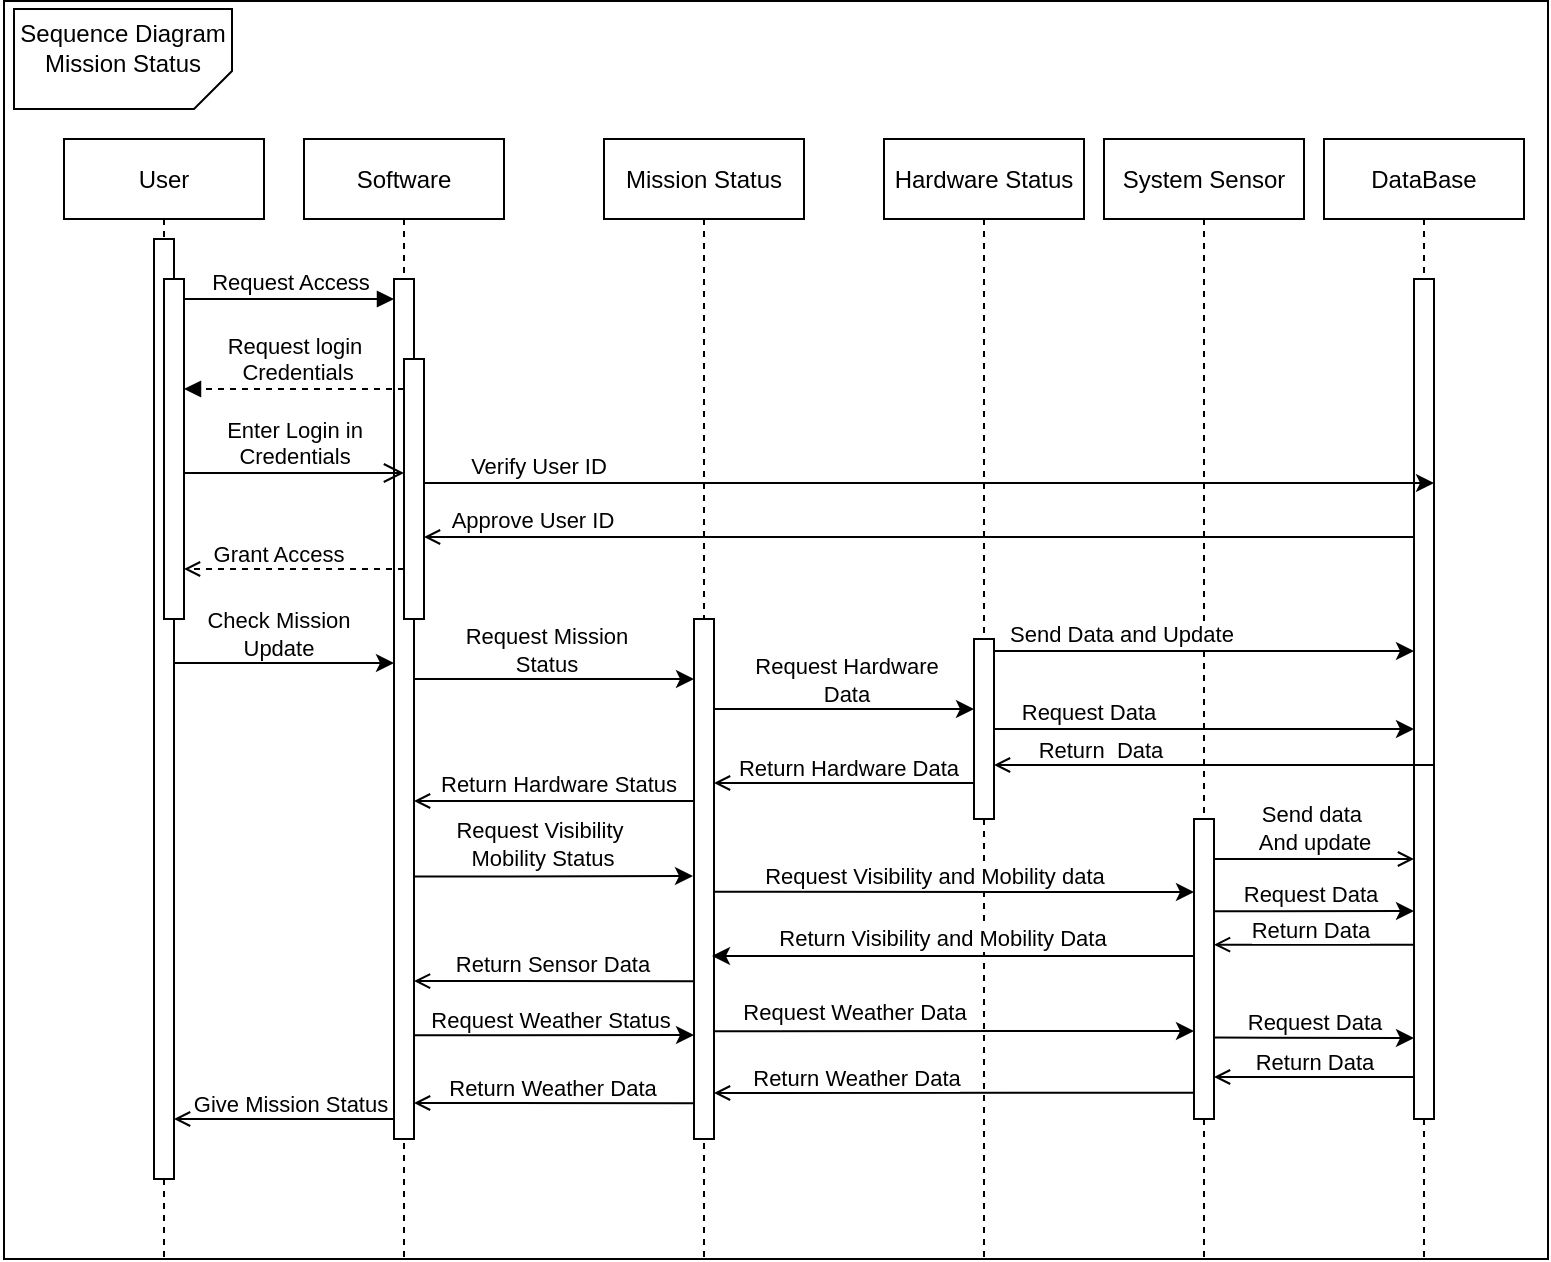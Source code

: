 <mxfile version="22.0.5" type="google">
  <diagram name="Page-1" id="2YBvvXClWsGukQMizWep">
    <mxGraphModel grid="0" page="1" gridSize="10" guides="1" tooltips="1" connect="1" arrows="1" fold="1" pageScale="1" pageWidth="850" pageHeight="1100" math="0" shadow="0">
      <root>
        <mxCell id="0" />
        <mxCell id="1" parent="0" />
        <mxCell id="UQ7txg1qopWhp1Ey1IJB-114" value="" style="rounded=0;whiteSpace=wrap;html=1;" vertex="1" parent="1">
          <mxGeometry x="29" y="44.5" width="772" height="629" as="geometry" />
        </mxCell>
        <mxCell id="aM9ryv3xv72pqoxQDRHE-1" value="User" style="shape=umlLifeline;perimeter=lifelinePerimeter;whiteSpace=wrap;html=1;container=0;dropTarget=0;collapsible=0;recursiveResize=0;outlineConnect=0;portConstraint=eastwest;newEdgeStyle={&quot;edgeStyle&quot;:&quot;elbowEdgeStyle&quot;,&quot;elbow&quot;:&quot;vertical&quot;,&quot;curved&quot;:0,&quot;rounded&quot;:0};" vertex="1" parent="1">
          <mxGeometry x="59" y="113.5" width="100" height="560" as="geometry" />
        </mxCell>
        <mxCell id="aM9ryv3xv72pqoxQDRHE-2" value="" style="html=1;points=[];perimeter=orthogonalPerimeter;outlineConnect=0;targetShapes=umlLifeline;portConstraint=eastwest;newEdgeStyle={&quot;edgeStyle&quot;:&quot;elbowEdgeStyle&quot;,&quot;elbow&quot;:&quot;vertical&quot;,&quot;curved&quot;:0,&quot;rounded&quot;:0};" vertex="1" parent="aM9ryv3xv72pqoxQDRHE-1">
          <mxGeometry x="45" y="50" width="10" height="470" as="geometry" />
        </mxCell>
        <mxCell id="aM9ryv3xv72pqoxQDRHE-4" value="" style="html=1;points=[];perimeter=orthogonalPerimeter;outlineConnect=0;targetShapes=umlLifeline;portConstraint=eastwest;newEdgeStyle={&quot;edgeStyle&quot;:&quot;elbowEdgeStyle&quot;,&quot;elbow&quot;:&quot;vertical&quot;,&quot;curved&quot;:0,&quot;rounded&quot;:0};" vertex="1" parent="aM9ryv3xv72pqoxQDRHE-1">
          <mxGeometry x="50" y="70" width="10" height="170" as="geometry" />
        </mxCell>
        <mxCell id="aM9ryv3xv72pqoxQDRHE-5" value="Software" style="shape=umlLifeline;perimeter=lifelinePerimeter;whiteSpace=wrap;html=1;container=0;dropTarget=0;collapsible=0;recursiveResize=0;outlineConnect=0;portConstraint=eastwest;newEdgeStyle={&quot;edgeStyle&quot;:&quot;elbowEdgeStyle&quot;,&quot;elbow&quot;:&quot;vertical&quot;,&quot;curved&quot;:0,&quot;rounded&quot;:0};" vertex="1" parent="1">
          <mxGeometry x="179" y="113.5" width="100" height="560" as="geometry" />
        </mxCell>
        <mxCell id="aM9ryv3xv72pqoxQDRHE-6" value="" style="html=1;points=[];perimeter=orthogonalPerimeter;outlineConnect=0;targetShapes=umlLifeline;portConstraint=eastwest;newEdgeStyle={&quot;edgeStyle&quot;:&quot;elbowEdgeStyle&quot;,&quot;elbow&quot;:&quot;vertical&quot;,&quot;curved&quot;:0,&quot;rounded&quot;:0};" vertex="1" parent="aM9ryv3xv72pqoxQDRHE-5">
          <mxGeometry x="45" y="70" width="10" height="430" as="geometry" />
        </mxCell>
        <mxCell id="UQ7txg1qopWhp1Ey1IJB-25" style="edgeStyle=elbowEdgeStyle;rounded=0;orthogonalLoop=1;jettySize=auto;html=1;elbow=vertical;curved=0;" edge="1" parent="aM9ryv3xv72pqoxQDRHE-5" source="UQ7txg1qopWhp1Ey1IJB-14" target="aM9ryv3xv72pqoxQDRHE-5">
          <mxGeometry relative="1" as="geometry" />
        </mxCell>
        <mxCell id="UQ7txg1qopWhp1Ey1IJB-14" value="" style="html=1;points=[];perimeter=orthogonalPerimeter;outlineConnect=0;targetShapes=umlLifeline;portConstraint=eastwest;newEdgeStyle={&quot;edgeStyle&quot;:&quot;elbowEdgeStyle&quot;,&quot;elbow&quot;:&quot;vertical&quot;,&quot;curved&quot;:0,&quot;rounded&quot;:0};" vertex="1" parent="aM9ryv3xv72pqoxQDRHE-5">
          <mxGeometry x="50" y="110" width="10" height="130" as="geometry" />
        </mxCell>
        <mxCell id="aM9ryv3xv72pqoxQDRHE-7" value="Request Access" style="html=1;verticalAlign=bottom;endArrow=block;edgeStyle=elbowEdgeStyle;elbow=vertical;curved=0;rounded=0;" edge="1" parent="1" target="aM9ryv3xv72pqoxQDRHE-6">
          <mxGeometry relative="1" as="geometry">
            <mxPoint x="119" y="193.5" as="sourcePoint" />
            <Array as="points">
              <mxPoint x="159" y="193.5" />
            </Array>
          </mxGeometry>
        </mxCell>
        <mxCell id="aM9ryv3xv72pqoxQDRHE-9" value="Request login&lt;br&gt;&amp;nbsp;Credentials" style="html=1;verticalAlign=bottom;endArrow=block;edgeStyle=elbowEdgeStyle;elbow=vertical;curved=0;rounded=0;dashed=1;" edge="1" parent="1">
          <mxGeometry relative="1" as="geometry">
            <mxPoint x="229" y="238.5" as="sourcePoint" />
            <Array as="points">
              <mxPoint x="169" y="238.5" />
            </Array>
            <mxPoint x="119" y="238.5" as="targetPoint" />
          </mxGeometry>
        </mxCell>
        <mxCell id="aM9ryv3xv72pqoxQDRHE-10" value="Enter Login in &lt;br&gt;Credentials" style="html=1;verticalAlign=bottom;endArrow=open;endSize=8;edgeStyle=elbowEdgeStyle;elbow=vertical;curved=0;rounded=0;" edge="1" parent="1" source="aM9ryv3xv72pqoxQDRHE-4">
          <mxGeometry relative="1" as="geometry">
            <mxPoint x="229" y="280.5" as="targetPoint" />
            <Array as="points">
              <mxPoint x="159" y="280.5" />
            </Array>
            <mxPoint x="129" y="280.5" as="sourcePoint" />
          </mxGeometry>
        </mxCell>
        <mxCell id="UQ7txg1qopWhp1Ey1IJB-1" value="DataBase" style="shape=umlLifeline;perimeter=lifelinePerimeter;whiteSpace=wrap;html=1;container=0;dropTarget=0;collapsible=0;recursiveResize=0;outlineConnect=0;portConstraint=eastwest;newEdgeStyle={&quot;edgeStyle&quot;:&quot;elbowEdgeStyle&quot;,&quot;elbow&quot;:&quot;vertical&quot;,&quot;curved&quot;:0,&quot;rounded&quot;:0};" vertex="1" parent="1">
          <mxGeometry x="689" y="113.5" width="100" height="560" as="geometry" />
        </mxCell>
        <mxCell id="UQ7txg1qopWhp1Ey1IJB-2" value="" style="html=1;points=[];perimeter=orthogonalPerimeter;outlineConnect=0;targetShapes=umlLifeline;portConstraint=eastwest;newEdgeStyle={&quot;edgeStyle&quot;:&quot;elbowEdgeStyle&quot;,&quot;elbow&quot;:&quot;vertical&quot;,&quot;curved&quot;:0,&quot;rounded&quot;:0};" vertex="1" parent="UQ7txg1qopWhp1Ey1IJB-1">
          <mxGeometry x="45" y="70" width="10" height="420" as="geometry" />
        </mxCell>
        <mxCell id="UQ7txg1qopWhp1Ey1IJB-3" value="Mission Status" style="shape=umlLifeline;perimeter=lifelinePerimeter;whiteSpace=wrap;html=1;container=0;dropTarget=0;collapsible=0;recursiveResize=0;outlineConnect=0;portConstraint=eastwest;newEdgeStyle={&quot;edgeStyle&quot;:&quot;elbowEdgeStyle&quot;,&quot;elbow&quot;:&quot;vertical&quot;,&quot;curved&quot;:0,&quot;rounded&quot;:0};" vertex="1" parent="1">
          <mxGeometry x="329" y="113.5" width="100" height="560" as="geometry" />
        </mxCell>
        <mxCell id="UQ7txg1qopWhp1Ey1IJB-4" value="" style="html=1;points=[];perimeter=orthogonalPerimeter;outlineConnect=0;targetShapes=umlLifeline;portConstraint=eastwest;newEdgeStyle={&quot;edgeStyle&quot;:&quot;elbowEdgeStyle&quot;,&quot;elbow&quot;:&quot;vertical&quot;,&quot;curved&quot;:0,&quot;rounded&quot;:0};" vertex="1" parent="UQ7txg1qopWhp1Ey1IJB-3">
          <mxGeometry x="45" y="240" width="10" height="260" as="geometry" />
        </mxCell>
        <mxCell id="UQ7txg1qopWhp1Ey1IJB-5" value="Hardware Status" style="shape=umlLifeline;perimeter=lifelinePerimeter;whiteSpace=wrap;html=1;container=0;dropTarget=0;collapsible=0;recursiveResize=0;outlineConnect=0;portConstraint=eastwest;newEdgeStyle={&quot;edgeStyle&quot;:&quot;elbowEdgeStyle&quot;,&quot;elbow&quot;:&quot;vertical&quot;,&quot;curved&quot;:0,&quot;rounded&quot;:0};" vertex="1" parent="1">
          <mxGeometry x="469" y="113.5" width="100" height="560" as="geometry" />
        </mxCell>
        <mxCell id="UQ7txg1qopWhp1Ey1IJB-6" value="" style="html=1;points=[];perimeter=orthogonalPerimeter;outlineConnect=0;targetShapes=umlLifeline;portConstraint=eastwest;newEdgeStyle={&quot;edgeStyle&quot;:&quot;elbowEdgeStyle&quot;,&quot;elbow&quot;:&quot;vertical&quot;,&quot;curved&quot;:0,&quot;rounded&quot;:0};" vertex="1" parent="UQ7txg1qopWhp1Ey1IJB-5">
          <mxGeometry x="45" y="250" width="10" height="90" as="geometry" />
        </mxCell>
        <mxCell id="UQ7txg1qopWhp1Ey1IJB-11" value="System Sensor" style="shape=umlLifeline;perimeter=lifelinePerimeter;whiteSpace=wrap;html=1;container=0;dropTarget=0;collapsible=0;recursiveResize=0;outlineConnect=0;portConstraint=eastwest;newEdgeStyle={&quot;edgeStyle&quot;:&quot;elbowEdgeStyle&quot;,&quot;elbow&quot;:&quot;vertical&quot;,&quot;curved&quot;:0,&quot;rounded&quot;:0};" vertex="1" parent="1">
          <mxGeometry x="579" y="113.5" width="100" height="560" as="geometry" />
        </mxCell>
        <mxCell id="UQ7txg1qopWhp1Ey1IJB-90" style="edgeStyle=elbowEdgeStyle;rounded=0;orthogonalLoop=1;jettySize=auto;html=1;elbow=vertical;curved=0;" edge="1" parent="UQ7txg1qopWhp1Ey1IJB-11" source="UQ7txg1qopWhp1Ey1IJB-12" target="UQ7txg1qopWhp1Ey1IJB-11">
          <mxGeometry relative="1" as="geometry" />
        </mxCell>
        <mxCell id="UQ7txg1qopWhp1Ey1IJB-12" value="" style="html=1;points=[];perimeter=orthogonalPerimeter;outlineConnect=0;targetShapes=umlLifeline;portConstraint=eastwest;newEdgeStyle={&quot;edgeStyle&quot;:&quot;elbowEdgeStyle&quot;,&quot;elbow&quot;:&quot;vertical&quot;,&quot;curved&quot;:0,&quot;rounded&quot;:0};" vertex="1" parent="UQ7txg1qopWhp1Ey1IJB-11">
          <mxGeometry x="45" y="340" width="10" height="150" as="geometry" />
        </mxCell>
        <mxCell id="UQ7txg1qopWhp1Ey1IJB-16" style="rounded=0;orthogonalLoop=1;jettySize=auto;html=1;elbow=horizontal;" edge="1" parent="1">
          <mxGeometry relative="1" as="geometry">
            <mxPoint x="239" y="285.5" as="sourcePoint" />
            <mxPoint x="744" y="285.5" as="targetPoint" />
          </mxGeometry>
        </mxCell>
        <mxCell id="UQ7txg1qopWhp1Ey1IJB-60" value="Verify User ID" style="edgeLabel;html=1;align=center;verticalAlign=middle;resizable=0;points=[];" connectable="0" vertex="1" parent="UQ7txg1qopWhp1Ey1IJB-16">
          <mxGeometry x="-0.777" y="2" relative="1" as="geometry">
            <mxPoint y="-7" as="offset" />
          </mxGeometry>
        </mxCell>
        <mxCell id="UQ7txg1qopWhp1Ey1IJB-20" style="edgeStyle=elbowEdgeStyle;rounded=0;orthogonalLoop=1;jettySize=auto;html=1;elbow=vertical;curved=0;endArrow=open;endFill=0;" edge="1" parent="1">
          <mxGeometry relative="1" as="geometry">
            <mxPoint x="734" y="312.5" as="sourcePoint" />
            <mxPoint x="239" y="312.5" as="targetPoint" />
            <Array as="points">
              <mxPoint x="558.9" y="312.5" />
            </Array>
          </mxGeometry>
        </mxCell>
        <mxCell id="UQ7txg1qopWhp1Ey1IJB-59" value="Approve User ID" style="edgeLabel;html=1;align=center;verticalAlign=middle;resizable=0;points=[];" connectable="0" vertex="1" parent="UQ7txg1qopWhp1Ey1IJB-20">
          <mxGeometry x="0.786" y="1" relative="1" as="geometry">
            <mxPoint x="1" y="-10" as="offset" />
          </mxGeometry>
        </mxCell>
        <mxCell id="UQ7txg1qopWhp1Ey1IJB-26" style="edgeStyle=elbowEdgeStyle;rounded=0;orthogonalLoop=1;jettySize=auto;html=1;elbow=vertical;curved=0;dashed=1;endArrow=open;endFill=0;" edge="1" parent="1">
          <mxGeometry relative="1" as="geometry">
            <mxPoint x="229" y="328.5" as="sourcePoint" />
            <mxPoint x="119" y="328.5" as="targetPoint" />
            <Array as="points">
              <mxPoint x="169" y="328.5" />
            </Array>
          </mxGeometry>
        </mxCell>
        <mxCell id="UQ7txg1qopWhp1Ey1IJB-83" value="Grant Access" style="edgeLabel;html=1;align=center;verticalAlign=middle;resizable=0;points=[];" connectable="0" vertex="1" parent="UQ7txg1qopWhp1Ey1IJB-26">
          <mxGeometry x="0.158" y="-2" relative="1" as="geometry">
            <mxPoint y="-6" as="offset" />
          </mxGeometry>
        </mxCell>
        <mxCell id="UQ7txg1qopWhp1Ey1IJB-29" style="edgeStyle=elbowEdgeStyle;rounded=0;orthogonalLoop=1;jettySize=auto;html=1;elbow=vertical;curved=0;" edge="1" parent="1">
          <mxGeometry relative="1" as="geometry">
            <mxPoint x="114" y="375.5" as="sourcePoint" />
            <mxPoint x="224" y="375.5" as="targetPoint" />
            <Array as="points">
              <mxPoint x="169" y="375.5" />
            </Array>
          </mxGeometry>
        </mxCell>
        <mxCell id="UQ7txg1qopWhp1Ey1IJB-65" value="Check Mission &lt;br&gt;Update" style="edgeLabel;html=1;align=center;verticalAlign=middle;resizable=0;points=[];" connectable="0" vertex="1" parent="UQ7txg1qopWhp1Ey1IJB-29">
          <mxGeometry x="-0.065" relative="1" as="geometry">
            <mxPoint y="-15" as="offset" />
          </mxGeometry>
        </mxCell>
        <mxCell id="UQ7txg1qopWhp1Ey1IJB-32" style="edgeStyle=elbowEdgeStyle;rounded=0;orthogonalLoop=1;jettySize=auto;html=1;elbow=vertical;curved=0;" edge="1" parent="1">
          <mxGeometry relative="1" as="geometry">
            <mxPoint x="234" y="383.5" as="sourcePoint" />
            <mxPoint x="374" y="383.5" as="targetPoint" />
            <Array as="points">
              <mxPoint x="334" y="383.5" />
            </Array>
          </mxGeometry>
        </mxCell>
        <mxCell id="UQ7txg1qopWhp1Ey1IJB-58" value="Request Mission &lt;br&gt;Status" style="edgeLabel;html=1;align=center;verticalAlign=middle;resizable=0;points=[];" connectable="0" vertex="1" parent="UQ7txg1qopWhp1Ey1IJB-32">
          <mxGeometry x="-0.333" y="1" relative="1" as="geometry">
            <mxPoint x="19" y="-14" as="offset" />
          </mxGeometry>
        </mxCell>
        <mxCell id="UQ7txg1qopWhp1Ey1IJB-42" style="edgeStyle=elbowEdgeStyle;rounded=0;orthogonalLoop=1;jettySize=auto;html=1;elbow=vertical;curved=0;" edge="1" parent="1" target="UQ7txg1qopWhp1Ey1IJB-6">
          <mxGeometry relative="1" as="geometry">
            <mxPoint x="384" y="478.5" as="sourcePoint" />
            <mxPoint x="509" y="403.5" as="targetPoint" />
            <Array as="points">
              <mxPoint x="379" y="398.5" />
            </Array>
          </mxGeometry>
        </mxCell>
        <mxCell id="UQ7txg1qopWhp1Ey1IJB-55" value="Request Hardware &lt;br&gt;Data" style="edgeLabel;html=1;align=center;verticalAlign=middle;resizable=0;points=[];" connectable="0" vertex="1" parent="UQ7txg1qopWhp1Ey1IJB-42">
          <mxGeometry x="-0.409" y="1" relative="1" as="geometry">
            <mxPoint x="67" y="-33" as="offset" />
          </mxGeometry>
        </mxCell>
        <mxCell id="UQ7txg1qopWhp1Ey1IJB-45" style="rounded=0;orthogonalLoop=1;jettySize=auto;html=1;elbow=vertical;" edge="1" parent="1" source="UQ7txg1qopWhp1Ey1IJB-6" target="UQ7txg1qopWhp1Ey1IJB-2">
          <mxGeometry relative="1" as="geometry">
            <mxPoint x="534.0" y="406.5" as="sourcePoint" />
            <mxPoint x="729" y="406.5" as="targetPoint" />
          </mxGeometry>
        </mxCell>
        <mxCell id="UQ7txg1qopWhp1Ey1IJB-64" value="Request Data" style="edgeLabel;html=1;align=center;verticalAlign=middle;resizable=0;points=[];" connectable="0" vertex="1" parent="UQ7txg1qopWhp1Ey1IJB-45">
          <mxGeometry x="-0.689" relative="1" as="geometry">
            <mxPoint x="14" y="-9" as="offset" />
          </mxGeometry>
        </mxCell>
        <mxCell id="UQ7txg1qopWhp1Ey1IJB-47" style="edgeStyle=elbowEdgeStyle;rounded=0;orthogonalLoop=1;jettySize=auto;html=1;elbow=vertical;curved=0;endArrow=open;endFill=0;" edge="1" parent="1" target="UQ7txg1qopWhp1Ey1IJB-6">
          <mxGeometry relative="1" as="geometry">
            <mxPoint x="744" y="426.453" as="sourcePoint" />
            <mxPoint x="534" y="426.5" as="targetPoint" />
          </mxGeometry>
        </mxCell>
        <mxCell id="UQ7txg1qopWhp1Ey1IJB-50" value="Return&amp;nbsp; Data" style="edgeLabel;html=1;align=center;verticalAlign=middle;resizable=0;points=[];" connectable="0" vertex="1" parent="UQ7txg1qopWhp1Ey1IJB-47">
          <mxGeometry x="0.743" y="-1" relative="1" as="geometry">
            <mxPoint x="25" y="-7" as="offset" />
          </mxGeometry>
        </mxCell>
        <mxCell id="UQ7txg1qopWhp1Ey1IJB-48" style="rounded=0;orthogonalLoop=1;jettySize=auto;html=1;elbow=horizontal;endArrow=open;endFill=0;" edge="1" parent="1" source="UQ7txg1qopWhp1Ey1IJB-6">
          <mxGeometry relative="1" as="geometry">
            <mxPoint x="524.0" y="435.5" as="sourcePoint" />
            <mxPoint x="384" y="435.5" as="targetPoint" />
          </mxGeometry>
        </mxCell>
        <mxCell id="UQ7txg1qopWhp1Ey1IJB-53" value="Return Hardware Data" style="edgeLabel;html=1;align=center;verticalAlign=middle;resizable=0;points=[];" connectable="0" vertex="1" parent="UQ7txg1qopWhp1Ey1IJB-48">
          <mxGeometry x="0.266" y="-1" relative="1" as="geometry">
            <mxPoint x="19" y="-7" as="offset" />
          </mxGeometry>
        </mxCell>
        <mxCell id="UQ7txg1qopWhp1Ey1IJB-57" style="edgeStyle=elbowEdgeStyle;rounded=0;orthogonalLoop=1;jettySize=auto;html=1;elbow=horizontal;curved=0;endArrow=open;endFill=0;" edge="1" parent="1">
          <mxGeometry relative="1" as="geometry">
            <mxPoint x="374" y="444.5" as="sourcePoint" />
            <mxPoint x="234" y="444.5" as="targetPoint" />
            <Array as="points">
              <mxPoint x="349" y="444.5" />
            </Array>
          </mxGeometry>
        </mxCell>
        <mxCell id="UQ7txg1qopWhp1Ey1IJB-61" value="Return Hardware Status" style="edgeLabel;html=1;align=center;verticalAlign=middle;resizable=0;points=[];" connectable="0" vertex="1" parent="UQ7txg1qopWhp1Ey1IJB-57">
          <mxGeometry x="0.323" y="-1" relative="1" as="geometry">
            <mxPoint x="24" y="-8" as="offset" />
          </mxGeometry>
        </mxCell>
        <mxCell id="UQ7txg1qopWhp1Ey1IJB-68" style="edgeStyle=elbowEdgeStyle;rounded=0;orthogonalLoop=1;jettySize=auto;html=1;elbow=vertical;curved=0;" edge="1" parent="1" target="UQ7txg1qopWhp1Ey1IJB-12">
          <mxGeometry relative="1" as="geometry">
            <mxPoint x="384" y="489.833" as="sourcePoint" />
            <mxPoint x="619" y="489.5" as="targetPoint" />
          </mxGeometry>
        </mxCell>
        <mxCell id="UQ7txg1qopWhp1Ey1IJB-69" value="Request Visibility and Mobility data" style="edgeLabel;html=1;align=center;verticalAlign=middle;resizable=0;points=[];" connectable="0" vertex="1" parent="UQ7txg1qopWhp1Ey1IJB-68">
          <mxGeometry x="-0.464" y="-2" relative="1" as="geometry">
            <mxPoint x="45" y="-10" as="offset" />
          </mxGeometry>
        </mxCell>
        <mxCell id="UQ7txg1qopWhp1Ey1IJB-70" style="edgeStyle=elbowEdgeStyle;rounded=0;orthogonalLoop=1;jettySize=auto;html=1;elbow=vertical;curved=0;" edge="1" parent="1">
          <mxGeometry relative="1" as="geometry">
            <mxPoint x="634" y="499.611" as="sourcePoint" />
            <mxPoint x="734" y="499.611" as="targetPoint" />
          </mxGeometry>
        </mxCell>
        <mxCell id="UQ7txg1qopWhp1Ey1IJB-71" value="Request Data" style="edgeLabel;html=1;align=center;verticalAlign=middle;resizable=0;points=[];" connectable="0" vertex="1" parent="UQ7txg1qopWhp1Ey1IJB-70">
          <mxGeometry x="-0.272" relative="1" as="geometry">
            <mxPoint x="11" y="-9" as="offset" />
          </mxGeometry>
        </mxCell>
        <mxCell id="UQ7txg1qopWhp1Ey1IJB-72" style="edgeStyle=elbowEdgeStyle;rounded=0;orthogonalLoop=1;jettySize=auto;html=1;elbow=horizontal;curved=0;endArrow=open;endFill=0;" edge="1" parent="1">
          <mxGeometry relative="1" as="geometry">
            <mxPoint x="734" y="516.333" as="sourcePoint" />
            <mxPoint x="634" y="516.333" as="targetPoint" />
          </mxGeometry>
        </mxCell>
        <mxCell id="UQ7txg1qopWhp1Ey1IJB-73" value="Return Data" style="edgeLabel;html=1;align=center;verticalAlign=middle;resizable=0;points=[];" connectable="0" vertex="1" parent="UQ7txg1qopWhp1Ey1IJB-72">
          <mxGeometry x="0.22" y="1" relative="1" as="geometry">
            <mxPoint x="9" y="-9" as="offset" />
          </mxGeometry>
        </mxCell>
        <mxCell id="UQ7txg1qopWhp1Ey1IJB-74" style="edgeStyle=elbowEdgeStyle;rounded=0;orthogonalLoop=1;jettySize=auto;html=1;elbow=vertical;curved=0;" edge="1" parent="1" source="UQ7txg1qopWhp1Ey1IJB-12">
          <mxGeometry relative="1" as="geometry">
            <mxPoint x="619" y="521.5" as="sourcePoint" />
            <mxPoint x="383" y="521.833" as="targetPoint" />
          </mxGeometry>
        </mxCell>
        <mxCell id="UQ7txg1qopWhp1Ey1IJB-75" value="Return Visibility and Mobility Data" style="edgeLabel;html=1;align=center;verticalAlign=middle;resizable=0;points=[];" connectable="0" vertex="1" parent="UQ7txg1qopWhp1Ey1IJB-74">
          <mxGeometry x="0.328" relative="1" as="geometry">
            <mxPoint x="34" y="-9" as="offset" />
          </mxGeometry>
        </mxCell>
        <mxCell id="UQ7txg1qopWhp1Ey1IJB-76" style="edgeStyle=elbowEdgeStyle;rounded=0;orthogonalLoop=1;jettySize=auto;html=1;elbow=vertical;curved=0;endArrow=open;endFill=0;" edge="1" parent="1">
          <mxGeometry relative="1" as="geometry">
            <mxPoint x="374" y="534.667" as="sourcePoint" />
            <mxPoint x="234" y="534.667" as="targetPoint" />
          </mxGeometry>
        </mxCell>
        <mxCell id="UQ7txg1qopWhp1Ey1IJB-77" value="Return Sensor Data" style="edgeLabel;html=1;align=center;verticalAlign=middle;resizable=0;points=[];" connectable="0" vertex="1" parent="UQ7txg1qopWhp1Ey1IJB-76">
          <mxGeometry x="0.182" y="-1" relative="1" as="geometry">
            <mxPoint x="12" y="-8" as="offset" />
          </mxGeometry>
        </mxCell>
        <mxCell id="UQ7txg1qopWhp1Ey1IJB-81" style="edgeStyle=elbowEdgeStyle;rounded=0;orthogonalLoop=1;jettySize=auto;html=1;elbow=vertical;curved=0;" edge="1" parent="1">
          <mxGeometry relative="1" as="geometry">
            <mxPoint x="234" y="482.3" as="sourcePoint" />
            <mxPoint x="373.5" y="482.151" as="targetPoint" />
          </mxGeometry>
        </mxCell>
        <mxCell id="UQ7txg1qopWhp1Ey1IJB-82" value="Request Visibility&amp;nbsp;&lt;br&gt;Mobility Status" style="edgeLabel;html=1;align=center;verticalAlign=middle;resizable=0;points=[];" connectable="0" vertex="1" parent="UQ7txg1qopWhp1Ey1IJB-81">
          <mxGeometry x="-0.261" relative="1" as="geometry">
            <mxPoint x="13" y="-16" as="offset" />
          </mxGeometry>
        </mxCell>
        <mxCell id="UQ7txg1qopWhp1Ey1IJB-84" style="edgeStyle=elbowEdgeStyle;rounded=0;orthogonalLoop=1;jettySize=auto;html=1;elbow=vertical;curved=0;" edge="1" parent="1">
          <mxGeometry relative="1" as="geometry">
            <mxPoint x="234" y="561.643" as="sourcePoint" />
            <mxPoint x="374" y="561.643" as="targetPoint" />
          </mxGeometry>
        </mxCell>
        <mxCell id="UQ7txg1qopWhp1Ey1IJB-85" value="Request Weather Status" style="edgeLabel;html=1;align=center;verticalAlign=middle;resizable=0;points=[];" connectable="0" vertex="1" parent="UQ7txg1qopWhp1Ey1IJB-84">
          <mxGeometry x="-0.369" y="2" relative="1" as="geometry">
            <mxPoint x="23" y="-6" as="offset" />
          </mxGeometry>
        </mxCell>
        <mxCell id="UQ7txg1qopWhp1Ey1IJB-86" style="edgeStyle=elbowEdgeStyle;rounded=0;orthogonalLoop=1;jettySize=auto;html=1;elbow=vertical;curved=0;" edge="1" parent="1" target="UQ7txg1qopWhp1Ey1IJB-12">
          <mxGeometry relative="1" as="geometry">
            <mxPoint x="384" y="559.643" as="sourcePoint" />
            <mxPoint x="619" y="559.5" as="targetPoint" />
            <Array as="points">
              <mxPoint x="629" y="559.5" />
            </Array>
          </mxGeometry>
        </mxCell>
        <mxCell id="UQ7txg1qopWhp1Ey1IJB-87" value="Request Weather Data" style="edgeLabel;html=1;align=center;verticalAlign=middle;resizable=0;points=[];" connectable="0" vertex="1" parent="UQ7txg1qopWhp1Ey1IJB-86">
          <mxGeometry x="-0.505" y="2" relative="1" as="geometry">
            <mxPoint x="10" y="-8" as="offset" />
          </mxGeometry>
        </mxCell>
        <mxCell id="UQ7txg1qopWhp1Ey1IJB-91" value="" style="edgeStyle=elbowEdgeStyle;rounded=0;orthogonalLoop=1;jettySize=auto;html=1;elbow=vertical;curved=0;" edge="1" parent="1">
          <mxGeometry relative="1" as="geometry">
            <mxPoint x="634" y="562.786" as="sourcePoint" />
            <mxPoint x="734" y="562.786" as="targetPoint" />
          </mxGeometry>
        </mxCell>
        <mxCell id="UQ7txg1qopWhp1Ey1IJB-92" value="Request Data" style="edgeLabel;html=1;align=center;verticalAlign=middle;resizable=0;points=[];" connectable="0" vertex="1" parent="UQ7txg1qopWhp1Ey1IJB-91">
          <mxGeometry x="-0.297" y="1" relative="1" as="geometry">
            <mxPoint x="14" y="-7" as="offset" />
          </mxGeometry>
        </mxCell>
        <mxCell id="UQ7txg1qopWhp1Ey1IJB-93" style="edgeStyle=elbowEdgeStyle;rounded=0;orthogonalLoop=1;jettySize=auto;html=1;elbow=vertical;curved=0;" edge="1" parent="1" source="UQ7txg1qopWhp1Ey1IJB-6" target="UQ7txg1qopWhp1Ey1IJB-2">
          <mxGeometry relative="1" as="geometry">
            <mxPoint x="534" y="369.5" as="sourcePoint" />
            <mxPoint x="729" y="369.5" as="targetPoint" />
            <Array as="points">
              <mxPoint x="729" y="369.5" />
            </Array>
          </mxGeometry>
        </mxCell>
        <mxCell id="UQ7txg1qopWhp1Ey1IJB-94" value="Send Data and Update&amp;nbsp;" style="edgeLabel;html=1;align=center;verticalAlign=middle;resizable=0;points=[];" connectable="0" vertex="1" parent="UQ7txg1qopWhp1Ey1IJB-93">
          <mxGeometry x="-0.384" y="1" relative="1" as="geometry">
            <mxPoint y="-8" as="offset" />
          </mxGeometry>
        </mxCell>
        <mxCell id="UQ7txg1qopWhp1Ey1IJB-95" style="edgeStyle=elbowEdgeStyle;rounded=0;orthogonalLoop=1;jettySize=auto;html=1;elbow=vertical;curved=0;endArrow=open;endFill=0;" edge="1" parent="1" source="UQ7txg1qopWhp1Ey1IJB-12" target="UQ7txg1qopWhp1Ey1IJB-2">
          <mxGeometry relative="1" as="geometry">
            <mxPoint x="669" y="555.5" as="targetPoint" />
            <Array as="points">
              <mxPoint x="699" y="473.5" />
              <mxPoint x="739" y="533.5" />
            </Array>
          </mxGeometry>
        </mxCell>
        <mxCell id="UQ7txg1qopWhp1Ey1IJB-96" value="Send data&amp;nbsp;&lt;br&gt;And update" style="edgeLabel;html=1;align=center;verticalAlign=middle;resizable=0;points=[];" connectable="0" vertex="1" parent="UQ7txg1qopWhp1Ey1IJB-95">
          <mxGeometry x="-0.536" relative="1" as="geometry">
            <mxPoint x="27" y="-16" as="offset" />
          </mxGeometry>
        </mxCell>
        <mxCell id="UQ7txg1qopWhp1Ey1IJB-97" style="edgeStyle=elbowEdgeStyle;rounded=0;orthogonalLoop=1;jettySize=auto;html=1;elbow=vertical;curved=0;endArrow=open;endFill=0;" edge="1" parent="1">
          <mxGeometry relative="1" as="geometry">
            <mxPoint x="734" y="582.5" as="sourcePoint" />
            <mxPoint x="634" y="582.5" as="targetPoint" />
          </mxGeometry>
        </mxCell>
        <mxCell id="UQ7txg1qopWhp1Ey1IJB-98" value="Return Data" style="edgeLabel;html=1;align=center;verticalAlign=middle;resizable=0;points=[];" connectable="0" vertex="1" parent="UQ7txg1qopWhp1Ey1IJB-97">
          <mxGeometry x="0.25" y="1" relative="1" as="geometry">
            <mxPoint x="12" y="-9" as="offset" />
          </mxGeometry>
        </mxCell>
        <mxCell id="UQ7txg1qopWhp1Ey1IJB-106" style="edgeStyle=elbowEdgeStyle;rounded=0;orthogonalLoop=1;jettySize=auto;html=1;elbow=vertical;curved=0;endArrow=open;endFill=0;" edge="1" parent="1">
          <mxGeometry relative="1" as="geometry">
            <mxPoint x="624" y="590.333" as="sourcePoint" />
            <mxPoint x="384" y="590.333" as="targetPoint" />
          </mxGeometry>
        </mxCell>
        <mxCell id="UQ7txg1qopWhp1Ey1IJB-107" value="Return Weather Data" style="edgeLabel;html=1;align=center;verticalAlign=middle;resizable=0;points=[];" connectable="0" vertex="1" parent="UQ7txg1qopWhp1Ey1IJB-106">
          <mxGeometry x="0.546" y="-1" relative="1" as="geometry">
            <mxPoint x="17" y="-7" as="offset" />
          </mxGeometry>
        </mxCell>
        <mxCell id="UQ7txg1qopWhp1Ey1IJB-108" style="edgeStyle=elbowEdgeStyle;rounded=0;orthogonalLoop=1;jettySize=auto;html=1;elbow=vertical;curved=0;endArrow=open;endFill=0;" edge="1" parent="1">
          <mxGeometry relative="1" as="geometry">
            <mxPoint x="374" y="595.603" as="sourcePoint" />
            <mxPoint x="234" y="595.603" as="targetPoint" />
          </mxGeometry>
        </mxCell>
        <mxCell id="UQ7txg1qopWhp1Ey1IJB-109" value="Return Weather Data" style="edgeLabel;html=1;align=center;verticalAlign=middle;resizable=0;points=[];" connectable="0" vertex="1" parent="UQ7txg1qopWhp1Ey1IJB-108">
          <mxGeometry x="0.498" y="1" relative="1" as="geometry">
            <mxPoint x="34" y="-9" as="offset" />
          </mxGeometry>
        </mxCell>
        <mxCell id="UQ7txg1qopWhp1Ey1IJB-110" style="edgeStyle=elbowEdgeStyle;rounded=0;orthogonalLoop=1;jettySize=auto;html=1;elbow=horizontal;curved=0;endArrow=open;endFill=0;" edge="1" parent="1" source="aM9ryv3xv72pqoxQDRHE-6" target="aM9ryv3xv72pqoxQDRHE-2">
          <mxGeometry relative="1" as="geometry">
            <Array as="points">
              <mxPoint x="169" y="603.5" />
            </Array>
          </mxGeometry>
        </mxCell>
        <mxCell id="UQ7txg1qopWhp1Ey1IJB-111" value="Give Mission Status" style="edgeLabel;html=1;align=center;verticalAlign=middle;resizable=0;points=[];" connectable="0" vertex="1" parent="UQ7txg1qopWhp1Ey1IJB-110">
          <mxGeometry x="0.255" relative="1" as="geometry">
            <mxPoint x="17" y="-8" as="offset" />
          </mxGeometry>
        </mxCell>
        <mxCell id="UQ7txg1qopWhp1Ey1IJB-118" value="" style="shape=card;whiteSpace=wrap;html=1;flipV=1;rotation=-90;size=19;textDirection=ltr;" vertex="1" parent="1">
          <mxGeometry x="63.5" y="19" width="50" height="109" as="geometry" />
        </mxCell>
        <mxCell id="UQ7txg1qopWhp1Ey1IJB-119" value="Sequence Diagram&lt;br&gt;Mission Status" style="text;html=1;align=center;verticalAlign=middle;resizable=0;points=[];autosize=1;strokeColor=none;fillColor=none;" vertex="1" parent="1">
          <mxGeometry x="27" y="47.5" width="121" height="41" as="geometry" />
        </mxCell>
      </root>
    </mxGraphModel>
  </diagram>
</mxfile>
